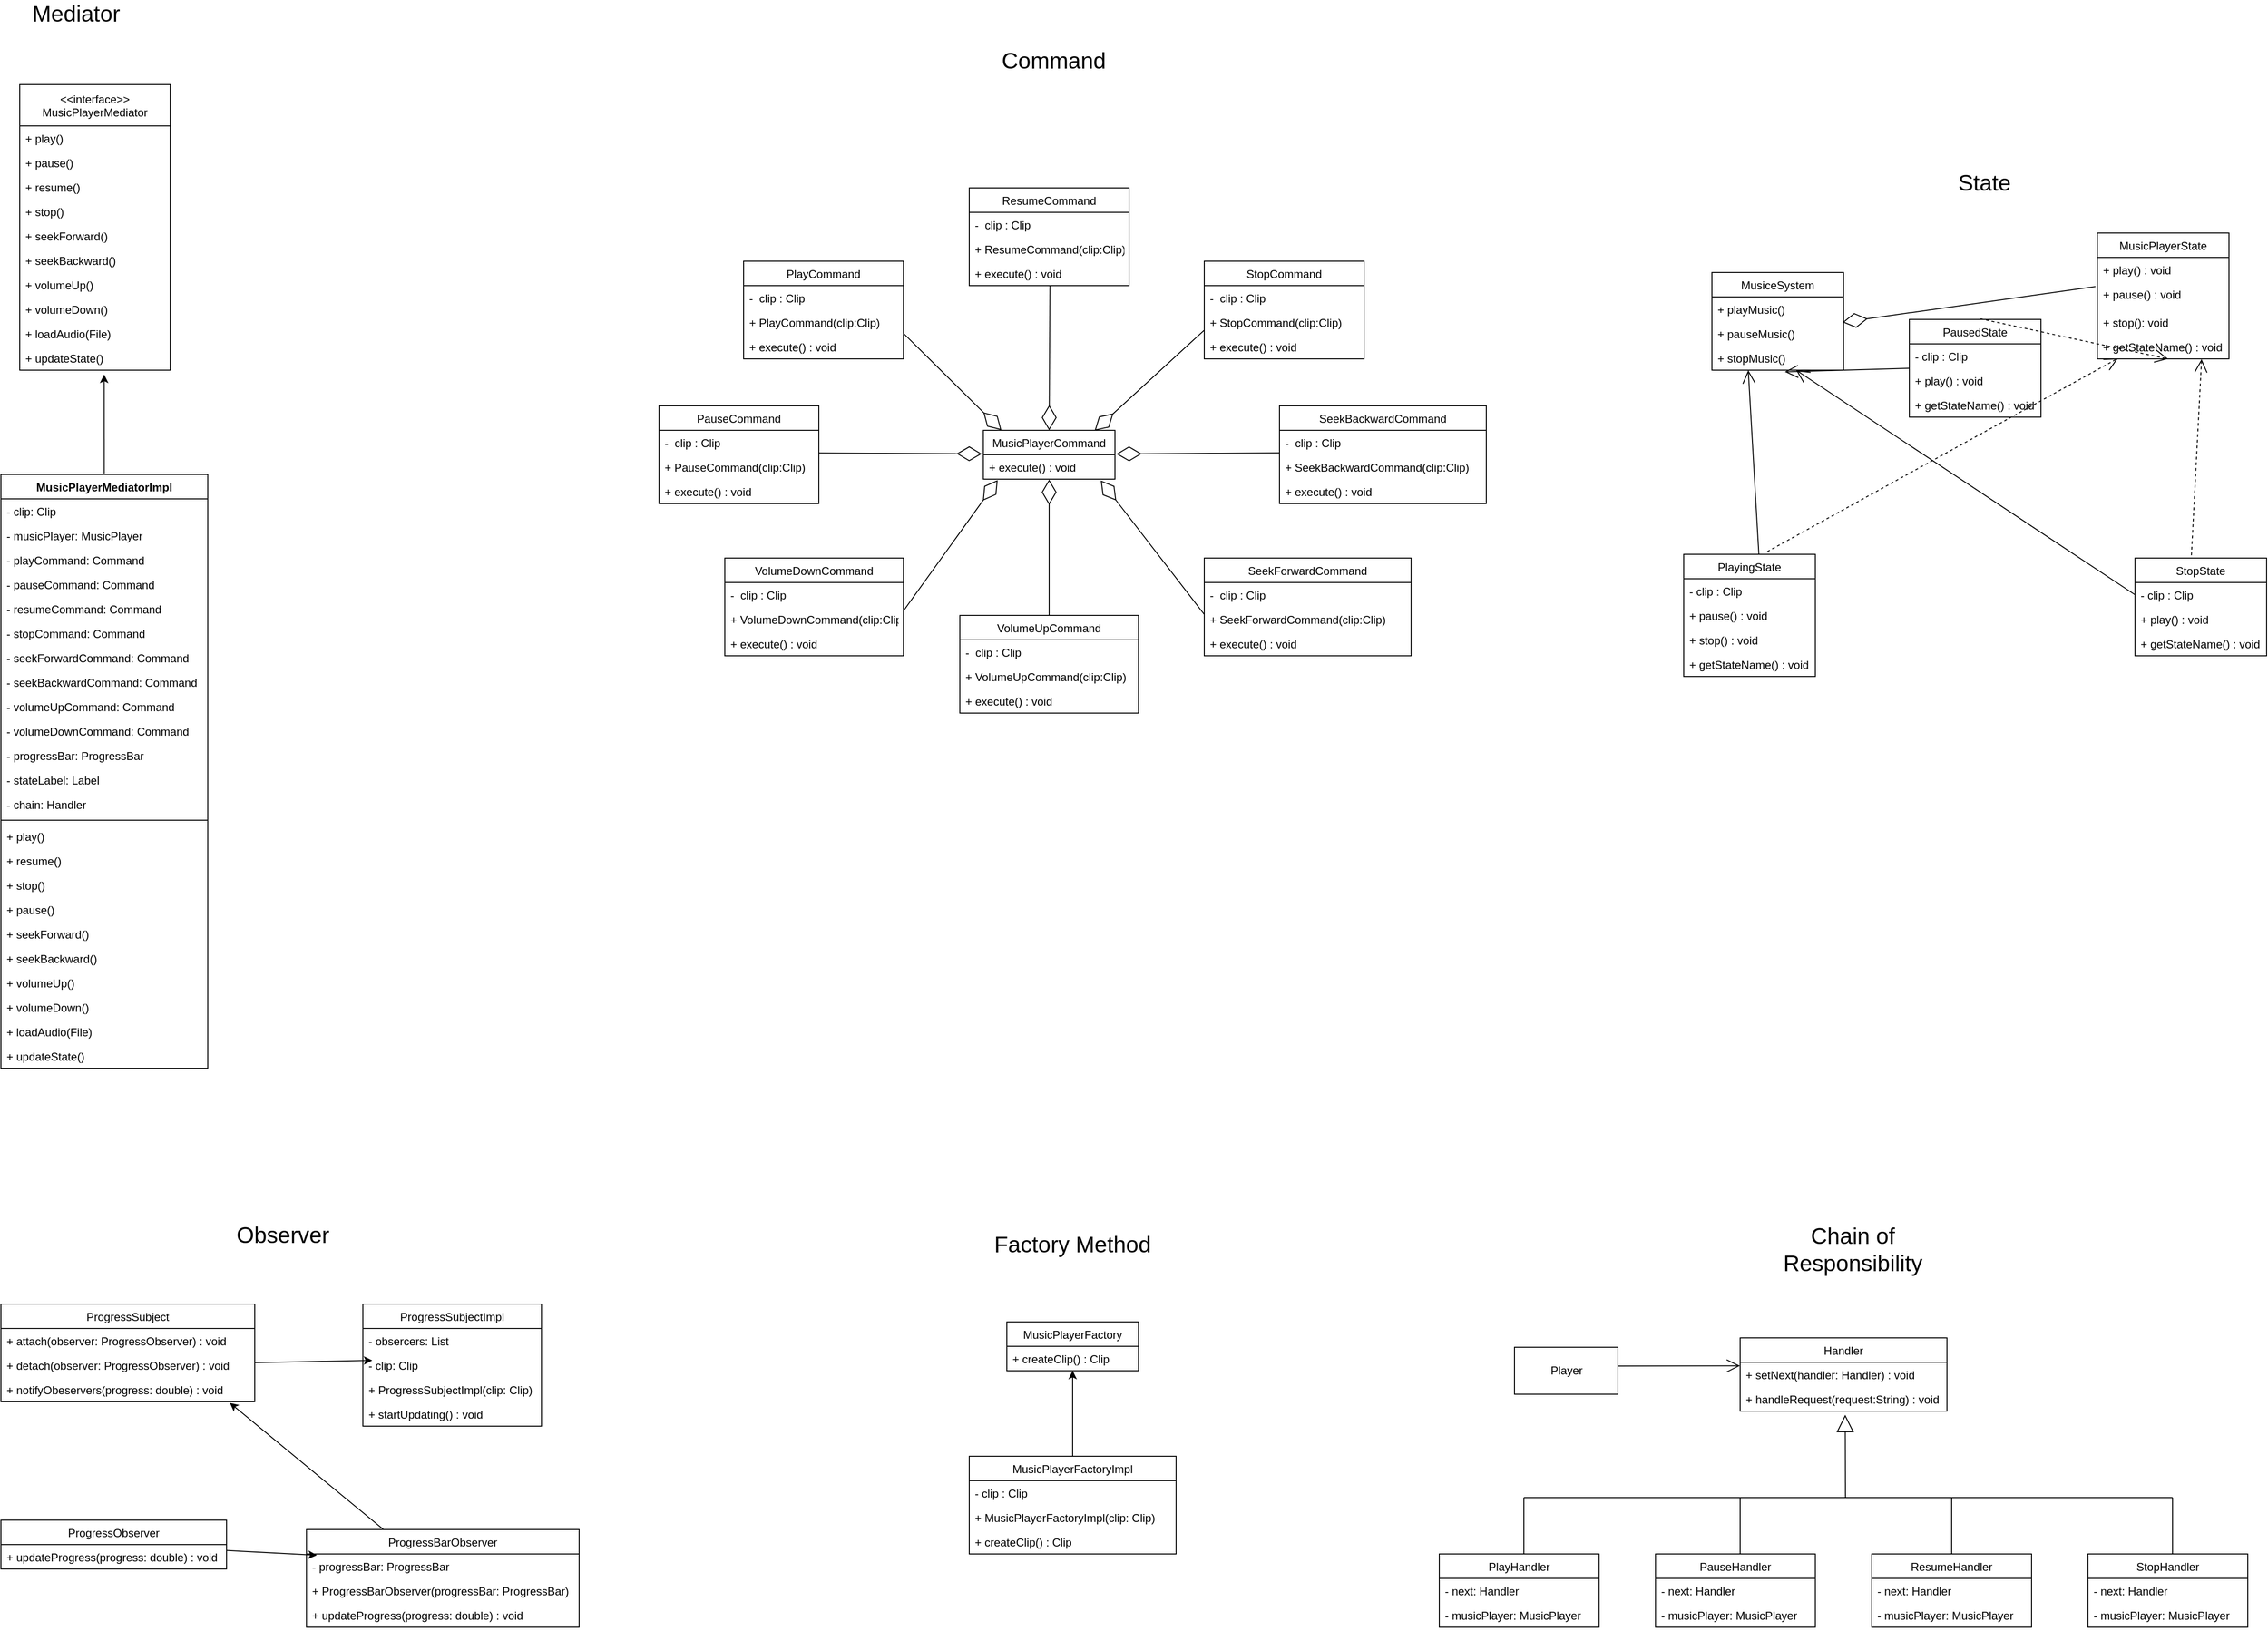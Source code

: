<mxfile>
    <diagram id="EGQxLDvh4HekXHW-Xb_n" name="Page-1">
        <mxGraphModel dx="4140" dy="2923" grid="1" gridSize="10" guides="1" tooltips="1" connect="1" arrows="1" fold="1" page="1" pageScale="1" pageWidth="850" pageHeight="1100" math="0" shadow="0">
            <root>
                <mxCell id="0"/>
                <mxCell id="1" parent="0"/>
                <mxCell id="2" value="MusicPlayerState" style="swimlane;fontStyle=0;childLayout=stackLayout;horizontal=1;startSize=26;fillColor=none;horizontalStack=0;resizeParent=1;resizeParentMax=0;resizeLast=0;collapsible=1;marginBottom=0;" vertex="1" parent="1">
                    <mxGeometry x="2340" y="-762" width="140" height="134" as="geometry"/>
                </mxCell>
                <mxCell id="3" value="+ play() : void" style="text;strokeColor=none;fillColor=none;align=left;verticalAlign=top;spacingLeft=4;spacingRight=4;overflow=hidden;rotatable=0;points=[[0,0.5],[1,0.5]];portConstraint=eastwest;" vertex="1" parent="2">
                    <mxGeometry y="26" width="140" height="26" as="geometry"/>
                </mxCell>
                <mxCell id="4" value="+ pause() : void" style="text;strokeColor=none;fillColor=none;align=left;verticalAlign=top;spacingLeft=4;spacingRight=4;overflow=hidden;rotatable=0;points=[[0,0.5],[1,0.5]];portConstraint=eastwest;" vertex="1" parent="2">
                    <mxGeometry y="52" width="140" height="30" as="geometry"/>
                </mxCell>
                <mxCell id="5" value="+ stop(): void" style="text;strokeColor=none;fillColor=none;align=left;verticalAlign=top;spacingLeft=4;spacingRight=4;overflow=hidden;rotatable=0;points=[[0,0.5],[1,0.5]];portConstraint=eastwest;" vertex="1" parent="2">
                    <mxGeometry y="82" width="140" height="26" as="geometry"/>
                </mxCell>
                <mxCell id="6" value="+ getStateName() : void" style="text;strokeColor=none;fillColor=none;align=left;verticalAlign=top;spacingLeft=4;spacingRight=4;overflow=hidden;rotatable=0;points=[[0,0.5],[1,0.5]];portConstraint=eastwest;" vertex="1" parent="2">
                    <mxGeometry y="108" width="140" height="26" as="geometry"/>
                </mxCell>
                <mxCell id="7" value="PausedState" style="swimlane;fontStyle=0;childLayout=stackLayout;horizontal=1;startSize=26;fillColor=none;horizontalStack=0;resizeParent=1;resizeParentMax=0;resizeLast=0;collapsible=1;marginBottom=0;" vertex="1" parent="1">
                    <mxGeometry x="2140" y="-670" width="140" height="104" as="geometry"/>
                </mxCell>
                <mxCell id="8" value="- clip : Clip" style="text;strokeColor=none;fillColor=none;align=left;verticalAlign=top;spacingLeft=4;spacingRight=4;overflow=hidden;rotatable=0;points=[[0,0.5],[1,0.5]];portConstraint=eastwest;" vertex="1" parent="7">
                    <mxGeometry y="26" width="140" height="26" as="geometry"/>
                </mxCell>
                <mxCell id="9" value="+ play() : void" style="text;strokeColor=none;fillColor=none;align=left;verticalAlign=top;spacingLeft=4;spacingRight=4;overflow=hidden;rotatable=0;points=[[0,0.5],[1,0.5]];portConstraint=eastwest;" vertex="1" parent="7">
                    <mxGeometry y="52" width="140" height="26" as="geometry"/>
                </mxCell>
                <mxCell id="10" value="+ getStateName() : void" style="text;strokeColor=none;fillColor=none;align=left;verticalAlign=top;spacingLeft=4;spacingRight=4;overflow=hidden;rotatable=0;points=[[0,0.5],[1,0.5]];portConstraint=eastwest;" vertex="1" parent="7">
                    <mxGeometry y="78" width="140" height="26" as="geometry"/>
                </mxCell>
                <mxCell id="11" value="MusiceSystem" style="swimlane;fontStyle=0;childLayout=stackLayout;horizontal=1;startSize=26;fillColor=none;horizontalStack=0;resizeParent=1;resizeParentMax=0;resizeLast=0;collapsible=1;marginBottom=0;" vertex="1" parent="1">
                    <mxGeometry x="1930" y="-720" width="140" height="104" as="geometry"/>
                </mxCell>
                <mxCell id="12" value="+ playMusic()" style="text;strokeColor=none;fillColor=none;align=left;verticalAlign=top;spacingLeft=4;spacingRight=4;overflow=hidden;rotatable=0;points=[[0,0.5],[1,0.5]];portConstraint=eastwest;" vertex="1" parent="11">
                    <mxGeometry y="26" width="140" height="26" as="geometry"/>
                </mxCell>
                <mxCell id="13" value="+ pauseMusic()" style="text;strokeColor=none;fillColor=none;align=left;verticalAlign=top;spacingLeft=4;spacingRight=4;overflow=hidden;rotatable=0;points=[[0,0.5],[1,0.5]];portConstraint=eastwest;" vertex="1" parent="11">
                    <mxGeometry y="52" width="140" height="26" as="geometry"/>
                </mxCell>
                <mxCell id="14" value="+ stopMusic()" style="text;strokeColor=none;fillColor=none;align=left;verticalAlign=top;spacingLeft=4;spacingRight=4;overflow=hidden;rotatable=0;points=[[0,0.5],[1,0.5]];portConstraint=eastwest;" vertex="1" parent="11">
                    <mxGeometry y="78" width="140" height="26" as="geometry"/>
                </mxCell>
                <mxCell id="15" value="PlayingState" style="swimlane;fontStyle=0;childLayout=stackLayout;horizontal=1;startSize=26;fillColor=none;horizontalStack=0;resizeParent=1;resizeParentMax=0;resizeLast=0;collapsible=1;marginBottom=0;" vertex="1" parent="1">
                    <mxGeometry x="1900" y="-420" width="140" height="130" as="geometry"/>
                </mxCell>
                <mxCell id="16" value="- clip : Clip" style="text;strokeColor=none;fillColor=none;align=left;verticalAlign=top;spacingLeft=4;spacingRight=4;overflow=hidden;rotatable=0;points=[[0,0.5],[1,0.5]];portConstraint=eastwest;" vertex="1" parent="15">
                    <mxGeometry y="26" width="140" height="26" as="geometry"/>
                </mxCell>
                <mxCell id="17" value="+ pause() : void" style="text;strokeColor=none;fillColor=none;align=left;verticalAlign=top;spacingLeft=4;spacingRight=4;overflow=hidden;rotatable=0;points=[[0,0.5],[1,0.5]];portConstraint=eastwest;" vertex="1" parent="15">
                    <mxGeometry y="52" width="140" height="26" as="geometry"/>
                </mxCell>
                <mxCell id="18" value="+ stop() : void" style="text;strokeColor=none;fillColor=none;align=left;verticalAlign=top;spacingLeft=4;spacingRight=4;overflow=hidden;rotatable=0;points=[[0,0.5],[1,0.5]];portConstraint=eastwest;" vertex="1" parent="15">
                    <mxGeometry y="78" width="140" height="26" as="geometry"/>
                </mxCell>
                <mxCell id="19" value="+ getStateName() : void" style="text;strokeColor=none;fillColor=none;align=left;verticalAlign=top;spacingLeft=4;spacingRight=4;overflow=hidden;rotatable=0;points=[[0,0.5],[1,0.5]];portConstraint=eastwest;" vertex="1" parent="15">
                    <mxGeometry y="104" width="140" height="26" as="geometry"/>
                </mxCell>
                <mxCell id="20" value="StopState" style="swimlane;fontStyle=0;childLayout=stackLayout;horizontal=1;startSize=26;fillColor=none;horizontalStack=0;resizeParent=1;resizeParentMax=0;resizeLast=0;collapsible=1;marginBottom=0;" vertex="1" parent="1">
                    <mxGeometry x="2380" y="-416" width="140" height="104" as="geometry"/>
                </mxCell>
                <mxCell id="21" value="- clip : Clip" style="text;strokeColor=none;fillColor=none;align=left;verticalAlign=top;spacingLeft=4;spacingRight=4;overflow=hidden;rotatable=0;points=[[0,0.5],[1,0.5]];portConstraint=eastwest;" vertex="1" parent="20">
                    <mxGeometry y="26" width="140" height="26" as="geometry"/>
                </mxCell>
                <mxCell id="22" value="+ play() : void" style="text;strokeColor=none;fillColor=none;align=left;verticalAlign=top;spacingLeft=4;spacingRight=4;overflow=hidden;rotatable=0;points=[[0,0.5],[1,0.5]];portConstraint=eastwest;" vertex="1" parent="20">
                    <mxGeometry y="52" width="140" height="26" as="geometry"/>
                </mxCell>
                <mxCell id="23" value="+ getStateName() : void" style="text;strokeColor=none;fillColor=none;align=left;verticalAlign=top;spacingLeft=4;spacingRight=4;overflow=hidden;rotatable=0;points=[[0,0.5],[1,0.5]];portConstraint=eastwest;" vertex="1" parent="20">
                    <mxGeometry y="78" width="140" height="26" as="geometry"/>
                </mxCell>
                <mxCell id="24" value="" style="endArrow=diamondThin;endFill=0;endSize=24;html=1;entryX=0.993;entryY=0.038;entryDx=0;entryDy=0;entryPerimeter=0;exitX=-0.015;exitY=0.167;exitDx=0;exitDy=0;exitPerimeter=0;" edge="1" parent="1" source="4" target="13">
                    <mxGeometry width="160" relative="1" as="geometry">
                        <mxPoint x="2290" y="-1007" as="sourcePoint"/>
                        <mxPoint x="2240" y="-860" as="targetPoint"/>
                    </mxGeometry>
                </mxCell>
                <mxCell id="25" value="" style="endArrow=open;endSize=12;dashed=1;html=1;entryX=0.792;entryY=1.011;entryDx=0;entryDy=0;entryPerimeter=0;exitX=0.429;exitY=-0.029;exitDx=0;exitDy=0;exitPerimeter=0;" edge="1" parent="1" source="20" target="6">
                    <mxGeometry x="1" y="117" width="160" relative="1" as="geometry">
                        <mxPoint x="2280" y="-900" as="sourcePoint"/>
                        <mxPoint x="2440" y="-900" as="targetPoint"/>
                        <mxPoint x="100" y="57" as="offset"/>
                    </mxGeometry>
                </mxCell>
                <mxCell id="26" value="" style="endArrow=open;endSize=12;dashed=1;html=1;entryX=0.538;entryY=1.002;entryDx=0;entryDy=0;entryPerimeter=0;exitX=0.541;exitY=-0.006;exitDx=0;exitDy=0;exitPerimeter=0;" edge="1" parent="1" source="7" target="6">
                    <mxGeometry x="1" y="117" width="160" relative="1" as="geometry">
                        <mxPoint x="2365.06" y="-872.016" as="sourcePoint"/>
                        <mxPoint x="2220" y="-929.998" as="targetPoint"/>
                        <mxPoint x="100" y="57" as="offset"/>
                    </mxGeometry>
                </mxCell>
                <mxCell id="27" value="" style="endArrow=open;endSize=12;dashed=1;html=1;entryX=0.156;entryY=0.979;entryDx=0;entryDy=0;entryPerimeter=0;exitX=0.635;exitY=-0.022;exitDx=0;exitDy=0;exitPerimeter=0;" edge="1" parent="1" source="15" target="6">
                    <mxGeometry x="1" y="117" width="160" relative="1" as="geometry">
                        <mxPoint x="2540.06" y="-850.016" as="sourcePoint"/>
                        <mxPoint x="2395" y="-907.998" as="targetPoint"/>
                        <mxPoint x="100" y="57" as="offset"/>
                    </mxGeometry>
                </mxCell>
                <mxCell id="28" value="" style="endArrow=open;endFill=1;endSize=12;html=1;exitX=0;exitY=0.5;exitDx=0;exitDy=0;" edge="1" parent="1" source="21" target="14">
                    <mxGeometry width="160" relative="1" as="geometry">
                        <mxPoint x="2290" y="-1000" as="sourcePoint"/>
                        <mxPoint x="2450" y="-1000" as="targetPoint"/>
                    </mxGeometry>
                </mxCell>
                <mxCell id="29" value="" style="endArrow=open;endFill=1;endSize=12;html=1;exitX=0;exitY=0;exitDx=0;exitDy=0;exitPerimeter=0;entryX=0.554;entryY=1.069;entryDx=0;entryDy=0;entryPerimeter=0;" edge="1" parent="1" source="9" target="14">
                    <mxGeometry width="160" relative="1" as="geometry">
                        <mxPoint x="2420" y="-831" as="sourcePoint"/>
                        <mxPoint x="2069.609" y="-946" as="targetPoint"/>
                    </mxGeometry>
                </mxCell>
                <mxCell id="30" value="" style="endArrow=open;endFill=1;endSize=12;html=1;exitX=0.571;exitY=0.002;exitDx=0;exitDy=0;exitPerimeter=0;entryX=0.276;entryY=1.001;entryDx=0;entryDy=0;entryPerimeter=0;" edge="1" parent="1" source="15" target="14">
                    <mxGeometry width="160" relative="1" as="geometry">
                        <mxPoint x="2430" y="-821" as="sourcePoint"/>
                        <mxPoint x="2079.609" y="-936" as="targetPoint"/>
                    </mxGeometry>
                </mxCell>
                <mxCell id="31" value="Handler" style="swimlane;fontStyle=0;childLayout=stackLayout;horizontal=1;startSize=26;fillColor=none;horizontalStack=0;resizeParent=1;resizeParentMax=0;resizeLast=0;collapsible=1;marginBottom=0;" vertex="1" parent="1">
                    <mxGeometry x="1960" y="414" width="220" height="78" as="geometry"/>
                </mxCell>
                <mxCell id="32" value="+ setNext(handler: Handler) : void" style="text;strokeColor=none;fillColor=none;align=left;verticalAlign=top;spacingLeft=4;spacingRight=4;overflow=hidden;rotatable=0;points=[[0,0.5],[1,0.5]];portConstraint=eastwest;" vertex="1" parent="31">
                    <mxGeometry y="26" width="220" height="26" as="geometry"/>
                </mxCell>
                <mxCell id="33" value="+ handleRequest(request:String) : void" style="text;strokeColor=none;fillColor=none;align=left;verticalAlign=top;spacingLeft=4;spacingRight=4;overflow=hidden;rotatable=0;points=[[0,0.5],[1,0.5]];portConstraint=eastwest;" vertex="1" parent="31">
                    <mxGeometry y="52" width="220" height="26" as="geometry"/>
                </mxCell>
                <mxCell id="34" value="PlayHandler" style="swimlane;fontStyle=0;childLayout=stackLayout;horizontal=1;startSize=26;fillColor=none;horizontalStack=0;resizeParent=1;resizeParentMax=0;resizeLast=0;collapsible=1;marginBottom=0;" vertex="1" parent="1">
                    <mxGeometry x="1640" y="644" width="170" height="78" as="geometry"/>
                </mxCell>
                <mxCell id="35" value="- next: Handler" style="text;strokeColor=none;fillColor=none;align=left;verticalAlign=top;spacingLeft=4;spacingRight=4;overflow=hidden;rotatable=0;points=[[0,0.5],[1,0.5]];portConstraint=eastwest;" vertex="1" parent="34">
                    <mxGeometry y="26" width="170" height="26" as="geometry"/>
                </mxCell>
                <mxCell id="36" value="- musicPlayer: MusicPlayer" style="text;strokeColor=none;fillColor=none;align=left;verticalAlign=top;spacingLeft=4;spacingRight=4;overflow=hidden;rotatable=0;points=[[0,0.5],[1,0.5]];portConstraint=eastwest;" vertex="1" parent="34">
                    <mxGeometry y="52" width="170" height="26" as="geometry"/>
                </mxCell>
                <mxCell id="37" value="PauseHandler" style="swimlane;fontStyle=0;childLayout=stackLayout;horizontal=1;startSize=26;fillColor=none;horizontalStack=0;resizeParent=1;resizeParentMax=0;resizeLast=0;collapsible=1;marginBottom=0;" vertex="1" parent="1">
                    <mxGeometry x="1870" y="644" width="170" height="78" as="geometry"/>
                </mxCell>
                <mxCell id="38" value="- next: Handler" style="text;strokeColor=none;fillColor=none;align=left;verticalAlign=top;spacingLeft=4;spacingRight=4;overflow=hidden;rotatable=0;points=[[0,0.5],[1,0.5]];portConstraint=eastwest;" vertex="1" parent="37">
                    <mxGeometry y="26" width="170" height="26" as="geometry"/>
                </mxCell>
                <mxCell id="39" value="- musicPlayer: MusicPlayer" style="text;strokeColor=none;fillColor=none;align=left;verticalAlign=top;spacingLeft=4;spacingRight=4;overflow=hidden;rotatable=0;points=[[0,0.5],[1,0.5]];portConstraint=eastwest;" vertex="1" parent="37">
                    <mxGeometry y="52" width="170" height="26" as="geometry"/>
                </mxCell>
                <mxCell id="40" value="ResumeHandler" style="swimlane;fontStyle=0;childLayout=stackLayout;horizontal=1;startSize=26;fillColor=none;horizontalStack=0;resizeParent=1;resizeParentMax=0;resizeLast=0;collapsible=1;marginBottom=0;" vertex="1" parent="1">
                    <mxGeometry x="2100" y="644" width="170" height="78" as="geometry"/>
                </mxCell>
                <mxCell id="41" value="- next: Handler" style="text;strokeColor=none;fillColor=none;align=left;verticalAlign=top;spacingLeft=4;spacingRight=4;overflow=hidden;rotatable=0;points=[[0,0.5],[1,0.5]];portConstraint=eastwest;" vertex="1" parent="40">
                    <mxGeometry y="26" width="170" height="26" as="geometry"/>
                </mxCell>
                <mxCell id="42" value="- musicPlayer: MusicPlayer" style="text;strokeColor=none;fillColor=none;align=left;verticalAlign=top;spacingLeft=4;spacingRight=4;overflow=hidden;rotatable=0;points=[[0,0.5],[1,0.5]];portConstraint=eastwest;" vertex="1" parent="40">
                    <mxGeometry y="52" width="170" height="26" as="geometry"/>
                </mxCell>
                <mxCell id="43" value="StopHandler" style="swimlane;fontStyle=0;childLayout=stackLayout;horizontal=1;startSize=26;fillColor=none;horizontalStack=0;resizeParent=1;resizeParentMax=0;resizeLast=0;collapsible=1;marginBottom=0;" vertex="1" parent="1">
                    <mxGeometry x="2330" y="644" width="170" height="78" as="geometry"/>
                </mxCell>
                <mxCell id="44" value="- next: Handler" style="text;strokeColor=none;fillColor=none;align=left;verticalAlign=top;spacingLeft=4;spacingRight=4;overflow=hidden;rotatable=0;points=[[0,0.5],[1,0.5]];portConstraint=eastwest;" vertex="1" parent="43">
                    <mxGeometry y="26" width="170" height="26" as="geometry"/>
                </mxCell>
                <mxCell id="45" value="- musicPlayer: MusicPlayer" style="text;strokeColor=none;fillColor=none;align=left;verticalAlign=top;spacingLeft=4;spacingRight=4;overflow=hidden;rotatable=0;points=[[0,0.5],[1,0.5]];portConstraint=eastwest;" vertex="1" parent="43">
                    <mxGeometry y="52" width="170" height="26" as="geometry"/>
                </mxCell>
                <mxCell id="46" value="Player" style="html=1;" vertex="1" parent="1">
                    <mxGeometry x="1720" y="424" width="110" height="50" as="geometry"/>
                </mxCell>
                <mxCell id="47" value="" style="endArrow=open;endFill=1;endSize=12;html=1;entryX=-0.001;entryY=0.145;entryDx=0;entryDy=0;entryPerimeter=0;" edge="1" parent="1" target="32">
                    <mxGeometry width="160" relative="1" as="geometry">
                        <mxPoint x="1830" y="444" as="sourcePoint"/>
                        <mxPoint x="1850" y="444" as="targetPoint"/>
                    </mxGeometry>
                </mxCell>
                <mxCell id="48" value="" style="endArrow=block;endSize=16;endFill=0;html=1;entryX=0.508;entryY=1.15;entryDx=0;entryDy=0;entryPerimeter=0;" edge="1" parent="1" target="33">
                    <mxGeometry x="-1" y="173" width="160" relative="1" as="geometry">
                        <mxPoint x="2072" y="584" as="sourcePoint"/>
                        <mxPoint x="2100" y="594" as="targetPoint"/>
                        <mxPoint x="-170" y="143" as="offset"/>
                    </mxGeometry>
                </mxCell>
                <mxCell id="49" value="" style="endArrow=none;html=1;" edge="1" parent="1">
                    <mxGeometry width="50" height="50" relative="1" as="geometry">
                        <mxPoint x="1730" y="584" as="sourcePoint"/>
                        <mxPoint x="2420" y="584" as="targetPoint"/>
                    </mxGeometry>
                </mxCell>
                <mxCell id="50" value="" style="endArrow=none;html=1;entryX=0.5;entryY=0;entryDx=0;entryDy=0;" edge="1" parent="1" target="40">
                    <mxGeometry width="50" height="50" relative="1" as="geometry">
                        <mxPoint x="2185" y="584" as="sourcePoint"/>
                        <mxPoint x="2140" y="494" as="targetPoint"/>
                    </mxGeometry>
                </mxCell>
                <mxCell id="51" value="" style="endArrow=none;html=1;entryX=0.5;entryY=0;entryDx=0;entryDy=0;" edge="1" parent="1">
                    <mxGeometry width="50" height="50" relative="1" as="geometry">
                        <mxPoint x="1730" y="584" as="sourcePoint"/>
                        <mxPoint x="1730" y="644" as="targetPoint"/>
                    </mxGeometry>
                </mxCell>
                <mxCell id="52" value="" style="endArrow=none;html=1;entryX=0.5;entryY=0;entryDx=0;entryDy=0;" edge="1" parent="1">
                    <mxGeometry width="50" height="50" relative="1" as="geometry">
                        <mxPoint x="1960" y="584" as="sourcePoint"/>
                        <mxPoint x="1960" y="644" as="targetPoint"/>
                    </mxGeometry>
                </mxCell>
                <mxCell id="53" value="" style="endArrow=none;html=1;entryX=0.5;entryY=0;entryDx=0;entryDy=0;" edge="1" parent="1">
                    <mxGeometry width="50" height="50" relative="1" as="geometry">
                        <mxPoint x="2420" y="584" as="sourcePoint"/>
                        <mxPoint x="2420" y="644" as="targetPoint"/>
                    </mxGeometry>
                </mxCell>
                <mxCell id="54" value="MusicPlayerCommand" style="swimlane;fontStyle=0;childLayout=stackLayout;horizontal=1;startSize=26;fillColor=none;horizontalStack=0;resizeParent=1;resizeParentMax=0;resizeLast=0;collapsible=1;marginBottom=0;" vertex="1" parent="1">
                    <mxGeometry x="1155" y="-552" width="140" height="52" as="geometry"/>
                </mxCell>
                <mxCell id="55" value="+ execute() : void" style="text;strokeColor=none;fillColor=none;align=left;verticalAlign=top;spacingLeft=4;spacingRight=4;overflow=hidden;rotatable=0;points=[[0,0.5],[1,0.5]];portConstraint=eastwest;" vertex="1" parent="54">
                    <mxGeometry y="26" width="140" height="26" as="geometry"/>
                </mxCell>
                <mxCell id="56" value="PauseCommand" style="swimlane;fontStyle=0;childLayout=stackLayout;horizontal=1;startSize=26;fillColor=none;horizontalStack=0;resizeParent=1;resizeParentMax=0;resizeLast=0;collapsible=1;marginBottom=0;" vertex="1" parent="1">
                    <mxGeometry x="810" y="-578" width="170" height="104" as="geometry"/>
                </mxCell>
                <mxCell id="57" value="-  clip : Clip" style="text;strokeColor=none;fillColor=none;align=left;verticalAlign=top;spacingLeft=4;spacingRight=4;overflow=hidden;rotatable=0;points=[[0,0.5],[1,0.5]];portConstraint=eastwest;" vertex="1" parent="56">
                    <mxGeometry y="26" width="170" height="26" as="geometry"/>
                </mxCell>
                <mxCell id="58" value="+ PauseCommand(clip:Clip)" style="text;strokeColor=none;fillColor=none;align=left;verticalAlign=top;spacingLeft=4;spacingRight=4;overflow=hidden;rotatable=0;points=[[0,0.5],[1,0.5]];portConstraint=eastwest;" vertex="1" parent="56">
                    <mxGeometry y="52" width="170" height="26" as="geometry"/>
                </mxCell>
                <mxCell id="59" value="+ execute() : void" style="text;strokeColor=none;fillColor=none;align=left;verticalAlign=top;spacingLeft=4;spacingRight=4;overflow=hidden;rotatable=0;points=[[0,0.5],[1,0.5]];portConstraint=eastwest;" vertex="1" parent="56">
                    <mxGeometry y="78" width="170" height="26" as="geometry"/>
                </mxCell>
                <mxCell id="60" value="PlayCommand" style="swimlane;fontStyle=0;childLayout=stackLayout;horizontal=1;startSize=26;fillColor=none;horizontalStack=0;resizeParent=1;resizeParentMax=0;resizeLast=0;collapsible=1;marginBottom=0;" vertex="1" parent="1">
                    <mxGeometry x="900" y="-732" width="170" height="104" as="geometry"/>
                </mxCell>
                <mxCell id="61" value="-  clip : Clip" style="text;strokeColor=none;fillColor=none;align=left;verticalAlign=top;spacingLeft=4;spacingRight=4;overflow=hidden;rotatable=0;points=[[0,0.5],[1,0.5]];portConstraint=eastwest;" vertex="1" parent="60">
                    <mxGeometry y="26" width="170" height="26" as="geometry"/>
                </mxCell>
                <mxCell id="62" value="+ PlayCommand(clip:Clip)" style="text;strokeColor=none;fillColor=none;align=left;verticalAlign=top;spacingLeft=4;spacingRight=4;overflow=hidden;rotatable=0;points=[[0,0.5],[1,0.5]];portConstraint=eastwest;" vertex="1" parent="60">
                    <mxGeometry y="52" width="170" height="26" as="geometry"/>
                </mxCell>
                <mxCell id="63" value="+ execute() : void" style="text;strokeColor=none;fillColor=none;align=left;verticalAlign=top;spacingLeft=4;spacingRight=4;overflow=hidden;rotatable=0;points=[[0,0.5],[1,0.5]];portConstraint=eastwest;" vertex="1" parent="60">
                    <mxGeometry y="78" width="170" height="26" as="geometry"/>
                </mxCell>
                <mxCell id="64" value="ResumeCommand" style="swimlane;fontStyle=0;childLayout=stackLayout;horizontal=1;startSize=26;fillColor=none;horizontalStack=0;resizeParent=1;resizeParentMax=0;resizeLast=0;collapsible=1;marginBottom=0;" vertex="1" parent="1">
                    <mxGeometry x="1140" y="-810" width="170" height="104" as="geometry"/>
                </mxCell>
                <mxCell id="65" value="-  clip : Clip" style="text;strokeColor=none;fillColor=none;align=left;verticalAlign=top;spacingLeft=4;spacingRight=4;overflow=hidden;rotatable=0;points=[[0,0.5],[1,0.5]];portConstraint=eastwest;" vertex="1" parent="64">
                    <mxGeometry y="26" width="170" height="26" as="geometry"/>
                </mxCell>
                <mxCell id="66" value="+ ResumeCommand(clip:Clip)" style="text;strokeColor=none;fillColor=none;align=left;verticalAlign=top;spacingLeft=4;spacingRight=4;overflow=hidden;rotatable=0;points=[[0,0.5],[1,0.5]];portConstraint=eastwest;" vertex="1" parent="64">
                    <mxGeometry y="52" width="170" height="26" as="geometry"/>
                </mxCell>
                <mxCell id="67" value="+ execute() : void" style="text;strokeColor=none;fillColor=none;align=left;verticalAlign=top;spacingLeft=4;spacingRight=4;overflow=hidden;rotatable=0;points=[[0,0.5],[1,0.5]];portConstraint=eastwest;" vertex="1" parent="64">
                    <mxGeometry y="78" width="170" height="26" as="geometry"/>
                </mxCell>
                <mxCell id="68" value="SeekBackwardCommand" style="swimlane;fontStyle=0;childLayout=stackLayout;horizontal=1;startSize=26;fillColor=none;horizontalStack=0;resizeParent=1;resizeParentMax=0;resizeLast=0;collapsible=1;marginBottom=0;" vertex="1" parent="1">
                    <mxGeometry x="1470" y="-578" width="220" height="104" as="geometry"/>
                </mxCell>
                <mxCell id="69" value="-  clip : Clip" style="text;strokeColor=none;fillColor=none;align=left;verticalAlign=top;spacingLeft=4;spacingRight=4;overflow=hidden;rotatable=0;points=[[0,0.5],[1,0.5]];portConstraint=eastwest;" vertex="1" parent="68">
                    <mxGeometry y="26" width="220" height="26" as="geometry"/>
                </mxCell>
                <mxCell id="70" value="+ SeekBackwardCommand(clip:Clip)" style="text;strokeColor=none;fillColor=none;align=left;verticalAlign=top;spacingLeft=4;spacingRight=4;overflow=hidden;rotatable=0;points=[[0,0.5],[1,0.5]];portConstraint=eastwest;" vertex="1" parent="68">
                    <mxGeometry y="52" width="220" height="26" as="geometry"/>
                </mxCell>
                <mxCell id="71" value="+ execute() : void" style="text;strokeColor=none;fillColor=none;align=left;verticalAlign=top;spacingLeft=4;spacingRight=4;overflow=hidden;rotatable=0;points=[[0,0.5],[1,0.5]];portConstraint=eastwest;" vertex="1" parent="68">
                    <mxGeometry y="78" width="220" height="26" as="geometry"/>
                </mxCell>
                <mxCell id="72" value="SeekForwardCommand" style="swimlane;fontStyle=0;childLayout=stackLayout;horizontal=1;startSize=26;fillColor=none;horizontalStack=0;resizeParent=1;resizeParentMax=0;resizeLast=0;collapsible=1;marginBottom=0;" vertex="1" parent="1">
                    <mxGeometry x="1390" y="-416" width="220" height="104" as="geometry"/>
                </mxCell>
                <mxCell id="73" value="-  clip : Clip" style="text;strokeColor=none;fillColor=none;align=left;verticalAlign=top;spacingLeft=4;spacingRight=4;overflow=hidden;rotatable=0;points=[[0,0.5],[1,0.5]];portConstraint=eastwest;" vertex="1" parent="72">
                    <mxGeometry y="26" width="220" height="26" as="geometry"/>
                </mxCell>
                <mxCell id="74" value="+ SeekForwardCommand(clip:Clip)" style="text;strokeColor=none;fillColor=none;align=left;verticalAlign=top;spacingLeft=4;spacingRight=4;overflow=hidden;rotatable=0;points=[[0,0.5],[1,0.5]];portConstraint=eastwest;" vertex="1" parent="72">
                    <mxGeometry y="52" width="220" height="26" as="geometry"/>
                </mxCell>
                <mxCell id="75" value="+ execute() : void" style="text;strokeColor=none;fillColor=none;align=left;verticalAlign=top;spacingLeft=4;spacingRight=4;overflow=hidden;rotatable=0;points=[[0,0.5],[1,0.5]];portConstraint=eastwest;" vertex="1" parent="72">
                    <mxGeometry y="78" width="220" height="26" as="geometry"/>
                </mxCell>
                <mxCell id="76" value="StopCommand" style="swimlane;fontStyle=0;childLayout=stackLayout;horizontal=1;startSize=26;fillColor=none;horizontalStack=0;resizeParent=1;resizeParentMax=0;resizeLast=0;collapsible=1;marginBottom=0;" vertex="1" parent="1">
                    <mxGeometry x="1390" y="-732" width="170" height="104" as="geometry"/>
                </mxCell>
                <mxCell id="77" value="-  clip : Clip" style="text;strokeColor=none;fillColor=none;align=left;verticalAlign=top;spacingLeft=4;spacingRight=4;overflow=hidden;rotatable=0;points=[[0,0.5],[1,0.5]];portConstraint=eastwest;" vertex="1" parent="76">
                    <mxGeometry y="26" width="170" height="26" as="geometry"/>
                </mxCell>
                <mxCell id="78" value="+ StopCommand(clip:Clip)" style="text;strokeColor=none;fillColor=none;align=left;verticalAlign=top;spacingLeft=4;spacingRight=4;overflow=hidden;rotatable=0;points=[[0,0.5],[1,0.5]];portConstraint=eastwest;" vertex="1" parent="76">
                    <mxGeometry y="52" width="170" height="26" as="geometry"/>
                </mxCell>
                <mxCell id="79" value="+ execute() : void" style="text;strokeColor=none;fillColor=none;align=left;verticalAlign=top;spacingLeft=4;spacingRight=4;overflow=hidden;rotatable=0;points=[[0,0.5],[1,0.5]];portConstraint=eastwest;" vertex="1" parent="76">
                    <mxGeometry y="78" width="170" height="26" as="geometry"/>
                </mxCell>
                <mxCell id="80" value="VolumeUpCommand" style="swimlane;fontStyle=0;childLayout=stackLayout;horizontal=1;startSize=26;fillColor=none;horizontalStack=0;resizeParent=1;resizeParentMax=0;resizeLast=0;collapsible=1;marginBottom=0;" vertex="1" parent="1">
                    <mxGeometry x="1130" y="-355" width="190" height="104" as="geometry"/>
                </mxCell>
                <mxCell id="81" value="-  clip : Clip" style="text;strokeColor=none;fillColor=none;align=left;verticalAlign=top;spacingLeft=4;spacingRight=4;overflow=hidden;rotatable=0;points=[[0,0.5],[1,0.5]];portConstraint=eastwest;" vertex="1" parent="80">
                    <mxGeometry y="26" width="190" height="26" as="geometry"/>
                </mxCell>
                <mxCell id="82" value="+ VolumeUpCommand(clip:Clip)" style="text;strokeColor=none;fillColor=none;align=left;verticalAlign=top;spacingLeft=4;spacingRight=4;overflow=hidden;rotatable=0;points=[[0,0.5],[1,0.5]];portConstraint=eastwest;" vertex="1" parent="80">
                    <mxGeometry y="52" width="190" height="26" as="geometry"/>
                </mxCell>
                <mxCell id="83" value="+ execute() : void" style="text;strokeColor=none;fillColor=none;align=left;verticalAlign=top;spacingLeft=4;spacingRight=4;overflow=hidden;rotatable=0;points=[[0,0.5],[1,0.5]];portConstraint=eastwest;" vertex="1" parent="80">
                    <mxGeometry y="78" width="190" height="26" as="geometry"/>
                </mxCell>
                <mxCell id="84" value="VolumeDownCommand" style="swimlane;fontStyle=0;childLayout=stackLayout;horizontal=1;startSize=26;fillColor=none;horizontalStack=0;resizeParent=1;resizeParentMax=0;resizeLast=0;collapsible=1;marginBottom=0;" vertex="1" parent="1">
                    <mxGeometry x="880" y="-416" width="190" height="104" as="geometry"/>
                </mxCell>
                <mxCell id="85" value="-  clip : Clip" style="text;strokeColor=none;fillColor=none;align=left;verticalAlign=top;spacingLeft=4;spacingRight=4;overflow=hidden;rotatable=0;points=[[0,0.5],[1,0.5]];portConstraint=eastwest;" vertex="1" parent="84">
                    <mxGeometry y="26" width="190" height="26" as="geometry"/>
                </mxCell>
                <mxCell id="86" value="+ VolumeDownCommand(clip:Clip)" style="text;strokeColor=none;fillColor=none;align=left;verticalAlign=top;spacingLeft=4;spacingRight=4;overflow=hidden;rotatable=0;points=[[0,0.5],[1,0.5]];portConstraint=eastwest;" vertex="1" parent="84">
                    <mxGeometry y="52" width="190" height="26" as="geometry"/>
                </mxCell>
                <mxCell id="87" value="+ execute() : void" style="text;strokeColor=none;fillColor=none;align=left;verticalAlign=top;spacingLeft=4;spacingRight=4;overflow=hidden;rotatable=0;points=[[0,0.5],[1,0.5]];portConstraint=eastwest;" vertex="1" parent="84">
                    <mxGeometry y="78" width="190" height="26" as="geometry"/>
                </mxCell>
                <mxCell id="115" value="" style="endArrow=diamondThin;endFill=0;endSize=24;html=1;entryX=0.109;entryY=1.037;entryDx=0;entryDy=0;entryPerimeter=0;exitX=1.001;exitY=0.153;exitDx=0;exitDy=0;exitPerimeter=0;" edge="1" parent="1" source="86" target="55">
                    <mxGeometry width="160" relative="1" as="geometry">
                        <mxPoint x="1080" y="-246" as="sourcePoint"/>
                        <mxPoint x="1280" y="-386" as="targetPoint"/>
                    </mxGeometry>
                </mxCell>
                <mxCell id="116" value="" style="endArrow=diamondThin;endFill=0;endSize=24;html=1;exitX=0.5;exitY=0;exitDx=0;exitDy=0;entryX=0.5;entryY=1.016;entryDx=0;entryDy=0;entryPerimeter=0;" edge="1" parent="1" source="80" target="55">
                    <mxGeometry width="160" relative="1" as="geometry">
                        <mxPoint x="1230" y="-226" as="sourcePoint"/>
                        <mxPoint x="1225" y="-356" as="targetPoint"/>
                    </mxGeometry>
                </mxCell>
                <mxCell id="117" value="" style="endArrow=diamondThin;endFill=0;endSize=24;html=1;exitX=1.001;exitY=0.928;exitDx=0;exitDy=0;exitPerimeter=0;entryX=-0.011;entryY=-0.036;entryDx=0;entryDy=0;entryPerimeter=0;" edge="1" parent="1" source="57" target="55">
                    <mxGeometry width="160" relative="1" as="geometry">
                        <mxPoint x="1068.143" y="-261" as="sourcePoint"/>
                        <mxPoint x="1150" y="-391" as="targetPoint"/>
                    </mxGeometry>
                </mxCell>
                <mxCell id="118" value="" style="endArrow=diamondThin;endFill=0;endSize=24;html=1;entryX=0.892;entryY=1.055;entryDx=0;entryDy=0;entryPerimeter=0;" edge="1" parent="1" target="55">
                    <mxGeometry width="160" relative="1" as="geometry">
                        <mxPoint x="1390" y="-356" as="sourcePoint"/>
                        <mxPoint x="1185" y="-339" as="targetPoint"/>
                    </mxGeometry>
                </mxCell>
                <mxCell id="119" value="" style="endArrow=diamondThin;endFill=0;endSize=24;html=1;entryX=1.011;entryY=-0.031;entryDx=0;entryDy=0;entryPerimeter=0;exitX=0;exitY=0.923;exitDx=0;exitDy=0;exitPerimeter=0;" edge="1" parent="1" source="69" target="55">
                    <mxGeometry width="160" relative="1" as="geometry">
                        <mxPoint x="1430" y="-356" as="sourcePoint"/>
                        <mxPoint x="1290" y="-396" as="targetPoint"/>
                    </mxGeometry>
                </mxCell>
                <mxCell id="120" value="" style="endArrow=diamondThin;endFill=0;endSize=24;html=1;entryX=0.5;entryY=0;entryDx=0;entryDy=0;exitX=0.505;exitY=0.991;exitDx=0;exitDy=0;exitPerimeter=0;" edge="1" parent="1" source="67" target="54">
                    <mxGeometry width="160" relative="1" as="geometry">
                        <mxPoint x="1098.143" y="-231" as="sourcePoint"/>
                        <mxPoint x="1205" y="-319" as="targetPoint"/>
                    </mxGeometry>
                </mxCell>
                <mxCell id="121" value="" style="endArrow=diamondThin;endFill=0;endSize=24;html=1;entryX=0.137;entryY=-0.003;entryDx=0;entryDy=0;exitX=1.001;exitY=-0.041;exitDx=0;exitDy=0;exitPerimeter=0;entryPerimeter=0;" edge="1" parent="1" source="63" target="54">
                    <mxGeometry width="160" relative="1" as="geometry">
                        <mxPoint x="1108.143" y="-221" as="sourcePoint"/>
                        <mxPoint x="1215" y="-309" as="targetPoint"/>
                    </mxGeometry>
                </mxCell>
                <mxCell id="122" value="" style="endArrow=diamondThin;endFill=0;endSize=24;html=1;entryX=0.846;entryY=0.005;entryDx=0;entryDy=0;entryPerimeter=0;exitX=-0.001;exitY=0.83;exitDx=0;exitDy=0;exitPerimeter=0;" edge="1" parent="1" source="78" target="54">
                    <mxGeometry width="160" relative="1" as="geometry">
                        <mxPoint x="1118.143" y="-211" as="sourcePoint"/>
                        <mxPoint x="1225" y="-299" as="targetPoint"/>
                    </mxGeometry>
                </mxCell>
                <mxCell id="123" value="MusicPlayerFactory" style="swimlane;fontStyle=0;childLayout=stackLayout;horizontal=1;startSize=26;fillColor=none;horizontalStack=0;resizeParent=1;resizeParentMax=0;resizeLast=0;collapsible=1;marginBottom=0;" vertex="1" parent="1">
                    <mxGeometry x="1180" y="397" width="140" height="52" as="geometry"/>
                </mxCell>
                <mxCell id="124" value="+ createClip() : Clip" style="text;strokeColor=none;fillColor=none;align=left;verticalAlign=top;spacingLeft=4;spacingRight=4;overflow=hidden;rotatable=0;points=[[0,0.5],[1,0.5]];portConstraint=eastwest;" vertex="1" parent="123">
                    <mxGeometry y="26" width="140" height="26" as="geometry"/>
                </mxCell>
                <mxCell id="125" style="edgeStyle=none;html=1;exitX=0.5;exitY=0;exitDx=0;exitDy=0;" edge="1" parent="1" source="126" target="124">
                    <mxGeometry relative="1" as="geometry"/>
                </mxCell>
                <mxCell id="126" value="MusicPlayerFactoryImpl" style="swimlane;fontStyle=0;childLayout=stackLayout;horizontal=1;startSize=26;fillColor=none;horizontalStack=0;resizeParent=1;resizeParentMax=0;resizeLast=0;collapsible=1;marginBottom=0;" vertex="1" parent="1">
                    <mxGeometry x="1140" y="540" width="220" height="104" as="geometry"/>
                </mxCell>
                <mxCell id="127" value="- clip : Clip" style="text;strokeColor=none;fillColor=none;align=left;verticalAlign=top;spacingLeft=4;spacingRight=4;overflow=hidden;rotatable=0;points=[[0,0.5],[1,0.5]];portConstraint=eastwest;" vertex="1" parent="126">
                    <mxGeometry y="26" width="220" height="26" as="geometry"/>
                </mxCell>
                <mxCell id="128" value="+ MusicPlayerFactoryImpl(clip: Clip) " style="text;strokeColor=none;fillColor=none;align=left;verticalAlign=top;spacingLeft=4;spacingRight=4;overflow=hidden;rotatable=0;points=[[0,0.5],[1,0.5]];portConstraint=eastwest;" vertex="1" parent="126">
                    <mxGeometry y="52" width="220" height="26" as="geometry"/>
                </mxCell>
                <mxCell id="129" value="+ createClip() : Clip" style="text;strokeColor=none;fillColor=none;align=left;verticalAlign=top;spacingLeft=4;spacingRight=4;overflow=hidden;rotatable=0;points=[[0,0.5],[1,0.5]];portConstraint=eastwest;" vertex="1" parent="126">
                    <mxGeometry y="78" width="220" height="26" as="geometry"/>
                </mxCell>
                <mxCell id="130" value="&lt;&lt;interface&gt;&gt;&#10;MusicPlayerMediator" style="swimlane;fontStyle=0;childLayout=stackLayout;horizontal=1;startSize=44;fillColor=none;horizontalStack=0;resizeParent=1;resizeParentMax=0;resizeLast=0;collapsible=1;marginBottom=0;" vertex="1" parent="1">
                    <mxGeometry x="130" y="-920" width="160" height="304" as="geometry"/>
                </mxCell>
                <mxCell id="131" value="+ play()" style="text;strokeColor=none;fillColor=none;align=left;verticalAlign=top;spacingLeft=4;spacingRight=4;overflow=hidden;rotatable=0;points=[[0,0.5],[1,0.5]];portConstraint=eastwest;" vertex="1" parent="130">
                    <mxGeometry y="44" width="160" height="26" as="geometry"/>
                </mxCell>
                <mxCell id="132" value="+ pause()" style="text;strokeColor=none;fillColor=none;align=left;verticalAlign=top;spacingLeft=4;spacingRight=4;overflow=hidden;rotatable=0;points=[[0,0.5],[1,0.5]];portConstraint=eastwest;" vertex="1" parent="130">
                    <mxGeometry y="70" width="160" height="26" as="geometry"/>
                </mxCell>
                <mxCell id="133" value="+ resume()" style="text;strokeColor=none;fillColor=none;align=left;verticalAlign=top;spacingLeft=4;spacingRight=4;overflow=hidden;rotatable=0;points=[[0,0.5],[1,0.5]];portConstraint=eastwest;" vertex="1" parent="130">
                    <mxGeometry y="96" width="160" height="26" as="geometry"/>
                </mxCell>
                <mxCell id="134" value="+ stop()" style="text;strokeColor=none;fillColor=none;align=left;verticalAlign=top;spacingLeft=4;spacingRight=4;overflow=hidden;rotatable=0;points=[[0,0.5],[1,0.5]];portConstraint=eastwest;" vertex="1" parent="130">
                    <mxGeometry y="122" width="160" height="26" as="geometry"/>
                </mxCell>
                <mxCell id="135" value="+ seekForward()" style="text;strokeColor=none;fillColor=none;align=left;verticalAlign=top;spacingLeft=4;spacingRight=4;overflow=hidden;rotatable=0;points=[[0,0.5],[1,0.5]];portConstraint=eastwest;" vertex="1" parent="130">
                    <mxGeometry y="148" width="160" height="26" as="geometry"/>
                </mxCell>
                <mxCell id="136" value="+ seekBackward()" style="text;strokeColor=none;fillColor=none;align=left;verticalAlign=top;spacingLeft=4;spacingRight=4;overflow=hidden;rotatable=0;points=[[0,0.5],[1,0.5]];portConstraint=eastwest;" vertex="1" parent="130">
                    <mxGeometry y="174" width="160" height="26" as="geometry"/>
                </mxCell>
                <mxCell id="137" value="+ volumeUp()" style="text;strokeColor=none;fillColor=none;align=left;verticalAlign=top;spacingLeft=4;spacingRight=4;overflow=hidden;rotatable=0;points=[[0,0.5],[1,0.5]];portConstraint=eastwest;" vertex="1" parent="130">
                    <mxGeometry y="200" width="160" height="26" as="geometry"/>
                </mxCell>
                <mxCell id="138" value="+ volumeDown()" style="text;strokeColor=none;fillColor=none;align=left;verticalAlign=top;spacingLeft=4;spacingRight=4;overflow=hidden;rotatable=0;points=[[0,0.5],[1,0.5]];portConstraint=eastwest;" vertex="1" parent="130">
                    <mxGeometry y="226" width="160" height="26" as="geometry"/>
                </mxCell>
                <mxCell id="139" value="+ loadAudio(File)" style="text;strokeColor=none;fillColor=none;align=left;verticalAlign=top;spacingLeft=4;spacingRight=4;overflow=hidden;rotatable=0;points=[[0,0.5],[1,0.5]];portConstraint=eastwest;" vertex="1" parent="130">
                    <mxGeometry y="252" width="160" height="26" as="geometry"/>
                </mxCell>
                <mxCell id="140" value="+ updateState()" style="text;strokeColor=none;fillColor=none;align=left;verticalAlign=top;spacingLeft=4;spacingRight=4;overflow=hidden;rotatable=0;points=[[0,0.5],[1,0.5]];portConstraint=eastwest;" vertex="1" parent="130">
                    <mxGeometry y="278" width="160" height="26" as="geometry"/>
                </mxCell>
                <mxCell id="141" style="edgeStyle=none;html=1;entryX=0.561;entryY=1.178;entryDx=0;entryDy=0;entryPerimeter=0;" edge="1" parent="1" source="142" target="140">
                    <mxGeometry relative="1" as="geometry"/>
                </mxCell>
                <mxCell id="142" value="MusicPlayerMediatorImpl" style="swimlane;fontStyle=1;align=center;verticalAlign=top;childLayout=stackLayout;horizontal=1;startSize=26;horizontalStack=0;resizeParent=1;resizeParentMax=0;resizeLast=0;collapsible=1;marginBottom=0;" vertex="1" parent="1">
                    <mxGeometry x="110" y="-505" width="220" height="632" as="geometry"/>
                </mxCell>
                <mxCell id="143" value="- clip: Clip" style="text;strokeColor=none;fillColor=none;align=left;verticalAlign=top;spacingLeft=4;spacingRight=4;overflow=hidden;rotatable=0;points=[[0,0.5],[1,0.5]];portConstraint=eastwest;" vertex="1" parent="142">
                    <mxGeometry y="26" width="220" height="26" as="geometry"/>
                </mxCell>
                <mxCell id="144" value="- musicPlayer: MusicPlayer" style="text;strokeColor=none;fillColor=none;align=left;verticalAlign=top;spacingLeft=4;spacingRight=4;overflow=hidden;rotatable=0;points=[[0,0.5],[1,0.5]];portConstraint=eastwest;" vertex="1" parent="142">
                    <mxGeometry y="52" width="220" height="26" as="geometry"/>
                </mxCell>
                <mxCell id="145" value="- playCommand: Command" style="text;strokeColor=none;fillColor=none;align=left;verticalAlign=top;spacingLeft=4;spacingRight=4;overflow=hidden;rotatable=0;points=[[0,0.5],[1,0.5]];portConstraint=eastwest;" vertex="1" parent="142">
                    <mxGeometry y="78" width="220" height="26" as="geometry"/>
                </mxCell>
                <mxCell id="146" value="- pauseCommand: Command" style="text;strokeColor=none;fillColor=none;align=left;verticalAlign=top;spacingLeft=4;spacingRight=4;overflow=hidden;rotatable=0;points=[[0,0.5],[1,0.5]];portConstraint=eastwest;" vertex="1" parent="142">
                    <mxGeometry y="104" width="220" height="26" as="geometry"/>
                </mxCell>
                <mxCell id="147" value="- resumeCommand: Command" style="text;strokeColor=none;fillColor=none;align=left;verticalAlign=top;spacingLeft=4;spacingRight=4;overflow=hidden;rotatable=0;points=[[0,0.5],[1,0.5]];portConstraint=eastwest;" vertex="1" parent="142">
                    <mxGeometry y="130" width="220" height="26" as="geometry"/>
                </mxCell>
                <mxCell id="148" value="- stopCommand: Command" style="text;strokeColor=none;fillColor=none;align=left;verticalAlign=top;spacingLeft=4;spacingRight=4;overflow=hidden;rotatable=0;points=[[0,0.5],[1,0.5]];portConstraint=eastwest;" vertex="1" parent="142">
                    <mxGeometry y="156" width="220" height="26" as="geometry"/>
                </mxCell>
                <mxCell id="149" value="- seekForwardCommand: Command" style="text;strokeColor=none;fillColor=none;align=left;verticalAlign=top;spacingLeft=4;spacingRight=4;overflow=hidden;rotatable=0;points=[[0,0.5],[1,0.5]];portConstraint=eastwest;" vertex="1" parent="142">
                    <mxGeometry y="182" width="220" height="26" as="geometry"/>
                </mxCell>
                <mxCell id="150" value="- seekBackwardCommand: Command" style="text;strokeColor=none;fillColor=none;align=left;verticalAlign=top;spacingLeft=4;spacingRight=4;overflow=hidden;rotatable=0;points=[[0,0.5],[1,0.5]];portConstraint=eastwest;" vertex="1" parent="142">
                    <mxGeometry y="208" width="220" height="26" as="geometry"/>
                </mxCell>
                <mxCell id="151" value="- volumeUpCommand: Command" style="text;strokeColor=none;fillColor=none;align=left;verticalAlign=top;spacingLeft=4;spacingRight=4;overflow=hidden;rotatable=0;points=[[0,0.5],[1,0.5]];portConstraint=eastwest;" vertex="1" parent="142">
                    <mxGeometry y="234" width="220" height="26" as="geometry"/>
                </mxCell>
                <mxCell id="152" value="- volumeDownCommand: Command" style="text;strokeColor=none;fillColor=none;align=left;verticalAlign=top;spacingLeft=4;spacingRight=4;overflow=hidden;rotatable=0;points=[[0,0.5],[1,0.5]];portConstraint=eastwest;" vertex="1" parent="142">
                    <mxGeometry y="260" width="220" height="26" as="geometry"/>
                </mxCell>
                <mxCell id="153" value="- progressBar: ProgressBar" style="text;strokeColor=none;fillColor=none;align=left;verticalAlign=top;spacingLeft=4;spacingRight=4;overflow=hidden;rotatable=0;points=[[0,0.5],[1,0.5]];portConstraint=eastwest;" vertex="1" parent="142">
                    <mxGeometry y="286" width="220" height="26" as="geometry"/>
                </mxCell>
                <mxCell id="154" value="- stateLabel: Label" style="text;strokeColor=none;fillColor=none;align=left;verticalAlign=top;spacingLeft=4;spacingRight=4;overflow=hidden;rotatable=0;points=[[0,0.5],[1,0.5]];portConstraint=eastwest;" vertex="1" parent="142">
                    <mxGeometry y="312" width="220" height="26" as="geometry"/>
                </mxCell>
                <mxCell id="155" value="- chain: Handler" style="text;strokeColor=none;fillColor=none;align=left;verticalAlign=top;spacingLeft=4;spacingRight=4;overflow=hidden;rotatable=0;points=[[0,0.5],[1,0.5]];portConstraint=eastwest;" vertex="1" parent="142">
                    <mxGeometry y="338" width="220" height="26" as="geometry"/>
                </mxCell>
                <mxCell id="156" value="" style="line;strokeWidth=1;fillColor=none;align=left;verticalAlign=middle;spacingTop=-1;spacingLeft=3;spacingRight=3;rotatable=0;labelPosition=right;points=[];portConstraint=eastwest;strokeColor=inherit;" vertex="1" parent="142">
                    <mxGeometry y="364" width="220" height="8" as="geometry"/>
                </mxCell>
                <mxCell id="157" value="+ play()" style="text;strokeColor=none;fillColor=none;align=left;verticalAlign=top;spacingLeft=4;spacingRight=4;overflow=hidden;rotatable=0;points=[[0,0.5],[1,0.5]];portConstraint=eastwest;" vertex="1" parent="142">
                    <mxGeometry y="372" width="220" height="26" as="geometry"/>
                </mxCell>
                <mxCell id="158" value="+ resume()" style="text;strokeColor=none;fillColor=none;align=left;verticalAlign=top;spacingLeft=4;spacingRight=4;overflow=hidden;rotatable=0;points=[[0,0.5],[1,0.5]];portConstraint=eastwest;" vertex="1" parent="142">
                    <mxGeometry y="398" width="220" height="26" as="geometry"/>
                </mxCell>
                <mxCell id="159" value="+ stop()" style="text;strokeColor=none;fillColor=none;align=left;verticalAlign=top;spacingLeft=4;spacingRight=4;overflow=hidden;rotatable=0;points=[[0,0.5],[1,0.5]];portConstraint=eastwest;" vertex="1" parent="142">
                    <mxGeometry y="424" width="220" height="26" as="geometry"/>
                </mxCell>
                <mxCell id="160" value="+ pause()" style="text;strokeColor=none;fillColor=none;align=left;verticalAlign=top;spacingLeft=4;spacingRight=4;overflow=hidden;rotatable=0;points=[[0,0.5],[1,0.5]];portConstraint=eastwest;" vertex="1" parent="142">
                    <mxGeometry y="450" width="220" height="26" as="geometry"/>
                </mxCell>
                <mxCell id="161" value="+ seekForward()" style="text;strokeColor=none;fillColor=none;align=left;verticalAlign=top;spacingLeft=4;spacingRight=4;overflow=hidden;rotatable=0;points=[[0,0.5],[1,0.5]];portConstraint=eastwest;" vertex="1" parent="142">
                    <mxGeometry y="476" width="220" height="26" as="geometry"/>
                </mxCell>
                <mxCell id="162" value="+ seekBackward()" style="text;strokeColor=none;fillColor=none;align=left;verticalAlign=top;spacingLeft=4;spacingRight=4;overflow=hidden;rotatable=0;points=[[0,0.5],[1,0.5]];portConstraint=eastwest;" vertex="1" parent="142">
                    <mxGeometry y="502" width="220" height="26" as="geometry"/>
                </mxCell>
                <mxCell id="163" value="+ volumeUp()" style="text;strokeColor=none;fillColor=none;align=left;verticalAlign=top;spacingLeft=4;spacingRight=4;overflow=hidden;rotatable=0;points=[[0,0.5],[1,0.5]];portConstraint=eastwest;" vertex="1" parent="142">
                    <mxGeometry y="528" width="220" height="26" as="geometry"/>
                </mxCell>
                <mxCell id="164" value="+ volumeDown()" style="text;strokeColor=none;fillColor=none;align=left;verticalAlign=top;spacingLeft=4;spacingRight=4;overflow=hidden;rotatable=0;points=[[0,0.5],[1,0.5]];portConstraint=eastwest;" vertex="1" parent="142">
                    <mxGeometry y="554" width="220" height="26" as="geometry"/>
                </mxCell>
                <mxCell id="165" value="+ loadAudio(File)" style="text;strokeColor=none;fillColor=none;align=left;verticalAlign=top;spacingLeft=4;spacingRight=4;overflow=hidden;rotatable=0;points=[[0,0.5],[1,0.5]];portConstraint=eastwest;" vertex="1" parent="142">
                    <mxGeometry y="580" width="220" height="26" as="geometry"/>
                </mxCell>
                <mxCell id="166" value="+ updateState()" style="text;strokeColor=none;fillColor=none;align=left;verticalAlign=top;spacingLeft=4;spacingRight=4;overflow=hidden;rotatable=0;points=[[0,0.5],[1,0.5]];portConstraint=eastwest;" vertex="1" parent="142">
                    <mxGeometry y="606" width="220" height="26" as="geometry"/>
                </mxCell>
                <mxCell id="167" value="ProgressSubject" style="swimlane;fontStyle=0;childLayout=stackLayout;horizontal=1;startSize=26;fillColor=none;horizontalStack=0;resizeParent=1;resizeParentMax=0;resizeLast=0;collapsible=1;marginBottom=0;" vertex="1" parent="1">
                    <mxGeometry x="110" y="378" width="270" height="104" as="geometry"/>
                </mxCell>
                <mxCell id="168" value="+ attach(observer: ProgressObserver) : void" style="text;strokeColor=none;fillColor=none;align=left;verticalAlign=top;spacingLeft=4;spacingRight=4;overflow=hidden;rotatable=0;points=[[0,0.5],[1,0.5]];portConstraint=eastwest;" vertex="1" parent="167">
                    <mxGeometry y="26" width="270" height="26" as="geometry"/>
                </mxCell>
                <mxCell id="169" value="+ detach(observer: ProgressObserver) : void" style="text;strokeColor=none;fillColor=none;align=left;verticalAlign=top;spacingLeft=4;spacingRight=4;overflow=hidden;rotatable=0;points=[[0,0.5],[1,0.5]];portConstraint=eastwest;" vertex="1" parent="167">
                    <mxGeometry y="52" width="270" height="26" as="geometry"/>
                </mxCell>
                <mxCell id="170" value="+ notifyObeservers(progress: double) : void" style="text;strokeColor=none;fillColor=none;align=left;verticalAlign=top;spacingLeft=4;spacingRight=4;overflow=hidden;rotatable=0;points=[[0,0.5],[1,0.5]];portConstraint=eastwest;" vertex="1" parent="167">
                    <mxGeometry y="78" width="270" height="26" as="geometry"/>
                </mxCell>
                <mxCell id="171" value="ProgressSubjectImpl" style="swimlane;fontStyle=0;childLayout=stackLayout;horizontal=1;startSize=26;fillColor=none;horizontalStack=0;resizeParent=1;resizeParentMax=0;resizeLast=0;collapsible=1;marginBottom=0;" vertex="1" parent="1">
                    <mxGeometry x="495" y="378" width="190" height="130" as="geometry"/>
                </mxCell>
                <mxCell id="172" value="- obsercers: List" style="text;strokeColor=none;fillColor=none;align=left;verticalAlign=top;spacingLeft=4;spacingRight=4;overflow=hidden;rotatable=0;points=[[0,0.5],[1,0.5]];portConstraint=eastwest;" vertex="1" parent="171">
                    <mxGeometry y="26" width="190" height="26" as="geometry"/>
                </mxCell>
                <mxCell id="173" value="- clip: Clip" style="text;strokeColor=none;fillColor=none;align=left;verticalAlign=top;spacingLeft=4;spacingRight=4;overflow=hidden;rotatable=0;points=[[0,0.5],[1,0.5]];portConstraint=eastwest;" vertex="1" parent="171">
                    <mxGeometry y="52" width="190" height="26" as="geometry"/>
                </mxCell>
                <mxCell id="174" value="+ ProgressSubjectImpl(clip: Clip)" style="text;strokeColor=none;fillColor=none;align=left;verticalAlign=top;spacingLeft=4;spacingRight=4;overflow=hidden;rotatable=0;points=[[0,0.5],[1,0.5]];portConstraint=eastwest;" vertex="1" parent="171">
                    <mxGeometry y="78" width="190" height="26" as="geometry"/>
                </mxCell>
                <mxCell id="175" value="+ startUpdating() : void" style="text;strokeColor=none;fillColor=none;align=left;verticalAlign=top;spacingLeft=4;spacingRight=4;overflow=hidden;rotatable=0;points=[[0,0.5],[1,0.5]];portConstraint=eastwest;" vertex="1" parent="171">
                    <mxGeometry y="104" width="190" height="26" as="geometry"/>
                </mxCell>
                <mxCell id="176" style="edgeStyle=none;html=1;entryX=0.038;entryY=0.05;entryDx=0;entryDy=0;entryPerimeter=0;" edge="1" parent="1" source="177" target="181">
                    <mxGeometry relative="1" as="geometry"/>
                </mxCell>
                <mxCell id="177" value="ProgressObserver" style="swimlane;fontStyle=0;childLayout=stackLayout;horizontal=1;startSize=26;fillColor=none;horizontalStack=0;resizeParent=1;resizeParentMax=0;resizeLast=0;collapsible=1;marginBottom=0;" vertex="1" parent="1">
                    <mxGeometry x="110" y="608" width="240" height="52" as="geometry"/>
                </mxCell>
                <mxCell id="178" value="+ updateProgress(progress: double) : void" style="text;strokeColor=none;fillColor=none;align=left;verticalAlign=top;spacingLeft=4;spacingRight=4;overflow=hidden;rotatable=0;points=[[0,0.5],[1,0.5]];portConstraint=eastwest;" vertex="1" parent="177">
                    <mxGeometry y="26" width="240" height="26" as="geometry"/>
                </mxCell>
                <mxCell id="179" style="edgeStyle=none;html=1;entryX=0.902;entryY=1.047;entryDx=0;entryDy=0;entryPerimeter=0;" edge="1" parent="1" source="180" target="170">
                    <mxGeometry relative="1" as="geometry"/>
                </mxCell>
                <mxCell id="180" value="ProgressBarObserver" style="swimlane;fontStyle=0;childLayout=stackLayout;horizontal=1;startSize=26;fillColor=none;horizontalStack=0;resizeParent=1;resizeParentMax=0;resizeLast=0;collapsible=1;marginBottom=0;" vertex="1" parent="1">
                    <mxGeometry x="435" y="618" width="290" height="104" as="geometry"/>
                </mxCell>
                <mxCell id="181" value="- progressBar: ProgressBar" style="text;strokeColor=none;fillColor=none;align=left;verticalAlign=top;spacingLeft=4;spacingRight=4;overflow=hidden;rotatable=0;points=[[0,0.5],[1,0.5]];portConstraint=eastwest;" vertex="1" parent="180">
                    <mxGeometry y="26" width="290" height="26" as="geometry"/>
                </mxCell>
                <mxCell id="182" value="+ ProgressBarObserver(progressBar: ProgressBar)" style="text;strokeColor=none;fillColor=none;align=left;verticalAlign=top;spacingLeft=4;spacingRight=4;overflow=hidden;rotatable=0;points=[[0,0.5],[1,0.5]];portConstraint=eastwest;" vertex="1" parent="180">
                    <mxGeometry y="52" width="290" height="26" as="geometry"/>
                </mxCell>
                <mxCell id="183" value="+ updateProgress(progress: double) : void" style="text;strokeColor=none;fillColor=none;align=left;verticalAlign=top;spacingLeft=4;spacingRight=4;overflow=hidden;rotatable=0;points=[[0,0.5],[1,0.5]];portConstraint=eastwest;" vertex="1" parent="180">
                    <mxGeometry y="78" width="290" height="26" as="geometry"/>
                </mxCell>
                <mxCell id="184" style="edgeStyle=none;html=1;" edge="1" parent="1" source="169">
                    <mxGeometry relative="1" as="geometry">
                        <mxPoint x="505" y="438" as="targetPoint"/>
                    </mxGeometry>
                </mxCell>
                <mxCell id="188" value="&lt;font style=&quot;font-size: 24px;&quot;&gt;Mediator&lt;/font&gt;" style="text;html=1;strokeColor=none;fillColor=none;align=center;verticalAlign=middle;whiteSpace=wrap;rounded=0;" vertex="1" parent="1">
                    <mxGeometry x="160" y="-1010" width="60" height="30" as="geometry"/>
                </mxCell>
                <mxCell id="190" value="&lt;font style=&quot;font-size: 24px;&quot;&gt;Command&lt;/font&gt;" style="text;html=1;strokeColor=none;fillColor=none;align=center;verticalAlign=middle;whiteSpace=wrap;rounded=0;" vertex="1" parent="1">
                    <mxGeometry x="1200" y="-960" width="60" height="30" as="geometry"/>
                </mxCell>
                <mxCell id="191" value="&lt;font style=&quot;font-size: 24px;&quot;&gt;State&lt;/font&gt;" style="text;html=1;strokeColor=none;fillColor=none;align=center;verticalAlign=middle;whiteSpace=wrap;rounded=0;" vertex="1" parent="1">
                    <mxGeometry x="2190" y="-830" width="60" height="30" as="geometry"/>
                </mxCell>
                <mxCell id="192" value="&lt;font style=&quot;font-size: 24px;&quot;&gt;Observer&lt;/font&gt;" style="text;html=1;strokeColor=none;fillColor=none;align=center;verticalAlign=middle;whiteSpace=wrap;rounded=0;" vertex="1" parent="1">
                    <mxGeometry x="380" y="290" width="60" height="30" as="geometry"/>
                </mxCell>
                <mxCell id="193" value="&lt;font style=&quot;font-size: 24px;&quot;&gt;Factory Method&lt;/font&gt;" style="text;html=1;strokeColor=none;fillColor=none;align=center;verticalAlign=middle;whiteSpace=wrap;rounded=0;" vertex="1" parent="1">
                    <mxGeometry x="1150" y="280" width="200" height="70" as="geometry"/>
                </mxCell>
                <mxCell id="195" value="&lt;font style=&quot;font-size: 24px;&quot;&gt;Chain of Responsibility&lt;/font&gt;" style="text;html=1;strokeColor=none;fillColor=none;align=center;verticalAlign=middle;whiteSpace=wrap;rounded=0;" vertex="1" parent="1">
                    <mxGeometry x="1980" y="290" width="200" height="60" as="geometry"/>
                </mxCell>
            </root>
        </mxGraphModel>
    </diagram>
</mxfile>